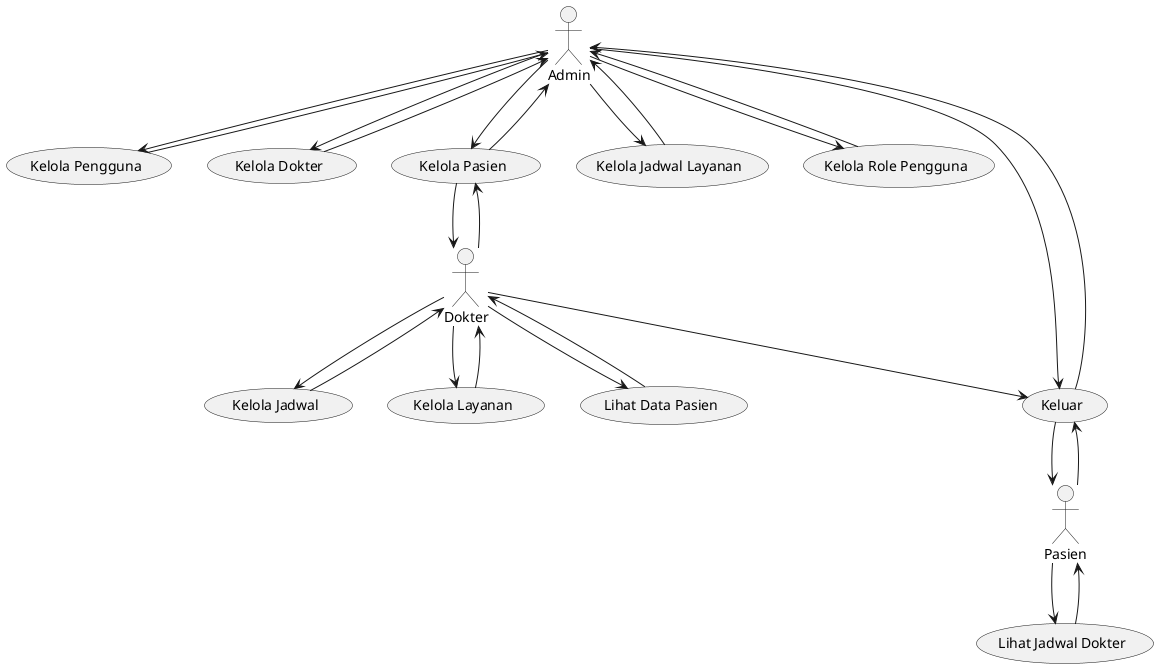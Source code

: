 @startuml usecase
actor Admin
actor Dokter
actor Pasien

Admin --> (Kelola Pengguna)
Admin --> (Kelola Dokter)
Admin --> (Kelola Pasien)
Admin --> (Kelola Jadwal Layanan)
Admin --> (Kelola Role Pengguna)
Admin --> (Keluar)

Dokter --> (Kelola Pasien)
Dokter --> (Kelola Jadwal)
Dokter --> (Kelola Layanan)
Dokter --> (Lihat Data Pasien)
Dokter --> (Keluar)

Pasien --> (Lihat Jadwal Dokter)
Pasien --> (Keluar)

(Kelola Pengguna) -down-> Admin
(Kelola Dokter) -down-> Admin
(Kelola Pasien) -down-> Admin
(Kelola Jadwal Layanan) -down-> Admin
(Kelola Role Pengguna) -down-> Admin
(Keluar) -down-> Admin
(Kelola Pasien) -down-> Dokter
(Kelola Jadwal) -down-> Dokter
(Kelola Layanan) -down-> Dokter
(Lihat Data Pasien) -down-> Dokter
(Lihat Jadwal Dokter) -down-> Pasien
(Keluar) -down-> Pasien

@enduml
